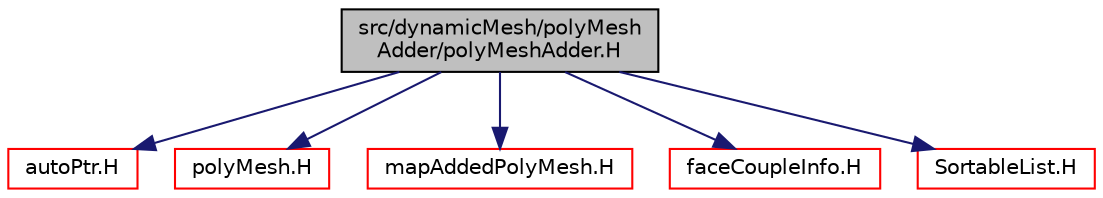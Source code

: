 digraph "src/dynamicMesh/polyMeshAdder/polyMeshAdder.H"
{
  bgcolor="transparent";
  edge [fontname="Helvetica",fontsize="10",labelfontname="Helvetica",labelfontsize="10"];
  node [fontname="Helvetica",fontsize="10",shape=record];
  Node0 [label="src/dynamicMesh/polyMesh\lAdder/polyMeshAdder.H",height=0.2,width=0.4,color="black", fillcolor="grey75", style="filled", fontcolor="black"];
  Node0 -> Node1 [color="midnightblue",fontsize="10",style="solid",fontname="Helvetica"];
  Node1 [label="autoPtr.H",height=0.2,width=0.4,color="red",URL="$a11828.html"];
  Node0 -> Node49 [color="midnightblue",fontsize="10",style="solid",fontname="Helvetica"];
  Node49 [label="polyMesh.H",height=0.2,width=0.4,color="red",URL="$a12398.html"];
  Node0 -> Node235 [color="midnightblue",fontsize="10",style="solid",fontname="Helvetica"];
  Node235 [label="mapAddedPolyMesh.H",height=0.2,width=0.4,color="red",URL="$a12323.html"];
  Node0 -> Node236 [color="midnightblue",fontsize="10",style="solid",fontname="Helvetica"];
  Node236 [label="faceCoupleInfo.H",height=0.2,width=0.4,color="red",URL="$a00668.html"];
  Node0 -> Node240 [color="midnightblue",fontsize="10",style="solid",fontname="Helvetica"];
  Node240 [label="SortableList.H",height=0.2,width=0.4,color="red",URL="$a09440.html"];
}
